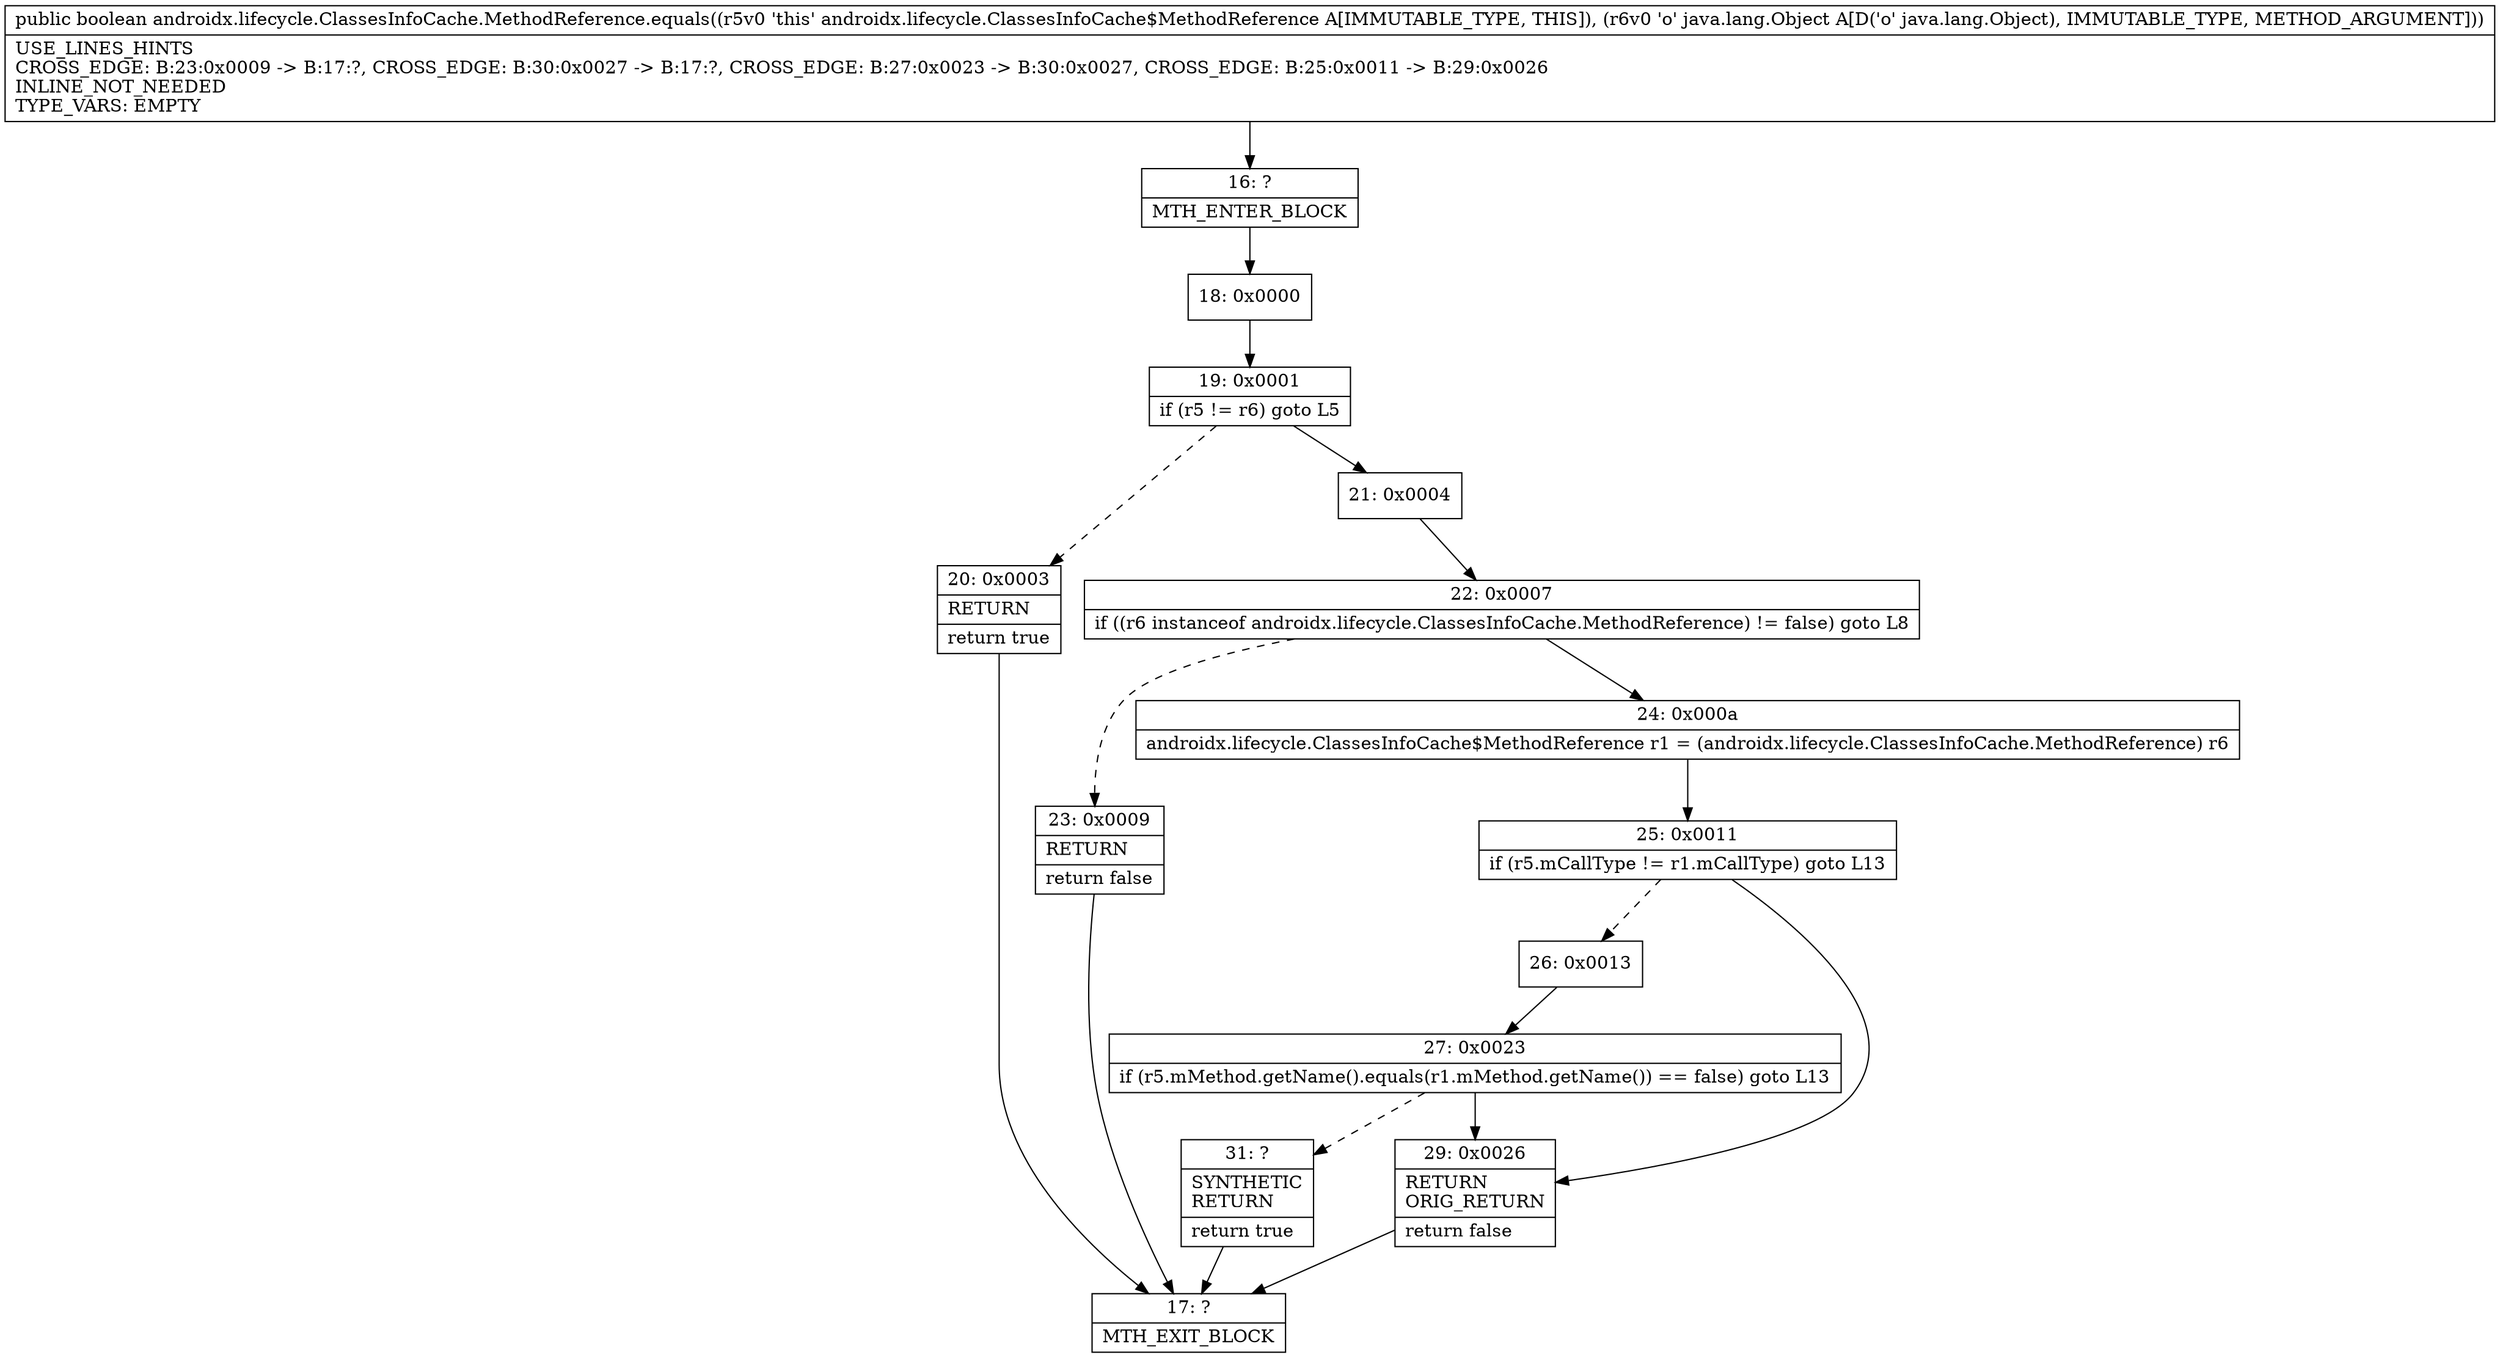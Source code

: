 digraph "CFG forandroidx.lifecycle.ClassesInfoCache.MethodReference.equals(Ljava\/lang\/Object;)Z" {
Node_16 [shape=record,label="{16\:\ ?|MTH_ENTER_BLOCK\l}"];
Node_18 [shape=record,label="{18\:\ 0x0000}"];
Node_19 [shape=record,label="{19\:\ 0x0001|if (r5 != r6) goto L5\l}"];
Node_20 [shape=record,label="{20\:\ 0x0003|RETURN\l|return true\l}"];
Node_17 [shape=record,label="{17\:\ ?|MTH_EXIT_BLOCK\l}"];
Node_21 [shape=record,label="{21\:\ 0x0004}"];
Node_22 [shape=record,label="{22\:\ 0x0007|if ((r6 instanceof androidx.lifecycle.ClassesInfoCache.MethodReference) != false) goto L8\l}"];
Node_23 [shape=record,label="{23\:\ 0x0009|RETURN\l|return false\l}"];
Node_24 [shape=record,label="{24\:\ 0x000a|androidx.lifecycle.ClassesInfoCache$MethodReference r1 = (androidx.lifecycle.ClassesInfoCache.MethodReference) r6\l}"];
Node_25 [shape=record,label="{25\:\ 0x0011|if (r5.mCallType != r1.mCallType) goto L13\l}"];
Node_26 [shape=record,label="{26\:\ 0x0013}"];
Node_27 [shape=record,label="{27\:\ 0x0023|if (r5.mMethod.getName().equals(r1.mMethod.getName()) == false) goto L13\l}"];
Node_31 [shape=record,label="{31\:\ ?|SYNTHETIC\lRETURN\l|return true\l}"];
Node_29 [shape=record,label="{29\:\ 0x0026|RETURN\lORIG_RETURN\l|return false\l}"];
MethodNode[shape=record,label="{public boolean androidx.lifecycle.ClassesInfoCache.MethodReference.equals((r5v0 'this' androidx.lifecycle.ClassesInfoCache$MethodReference A[IMMUTABLE_TYPE, THIS]), (r6v0 'o' java.lang.Object A[D('o' java.lang.Object), IMMUTABLE_TYPE, METHOD_ARGUMENT]))  | USE_LINES_HINTS\lCROSS_EDGE: B:23:0x0009 \-\> B:17:?, CROSS_EDGE: B:30:0x0027 \-\> B:17:?, CROSS_EDGE: B:27:0x0023 \-\> B:30:0x0027, CROSS_EDGE: B:25:0x0011 \-\> B:29:0x0026\lINLINE_NOT_NEEDED\lTYPE_VARS: EMPTY\l}"];
MethodNode -> Node_16;Node_16 -> Node_18;
Node_18 -> Node_19;
Node_19 -> Node_20[style=dashed];
Node_19 -> Node_21;
Node_20 -> Node_17;
Node_21 -> Node_22;
Node_22 -> Node_23[style=dashed];
Node_22 -> Node_24;
Node_23 -> Node_17;
Node_24 -> Node_25;
Node_25 -> Node_26[style=dashed];
Node_25 -> Node_29;
Node_26 -> Node_27;
Node_27 -> Node_29;
Node_27 -> Node_31[style=dashed];
Node_31 -> Node_17;
Node_29 -> Node_17;
}

